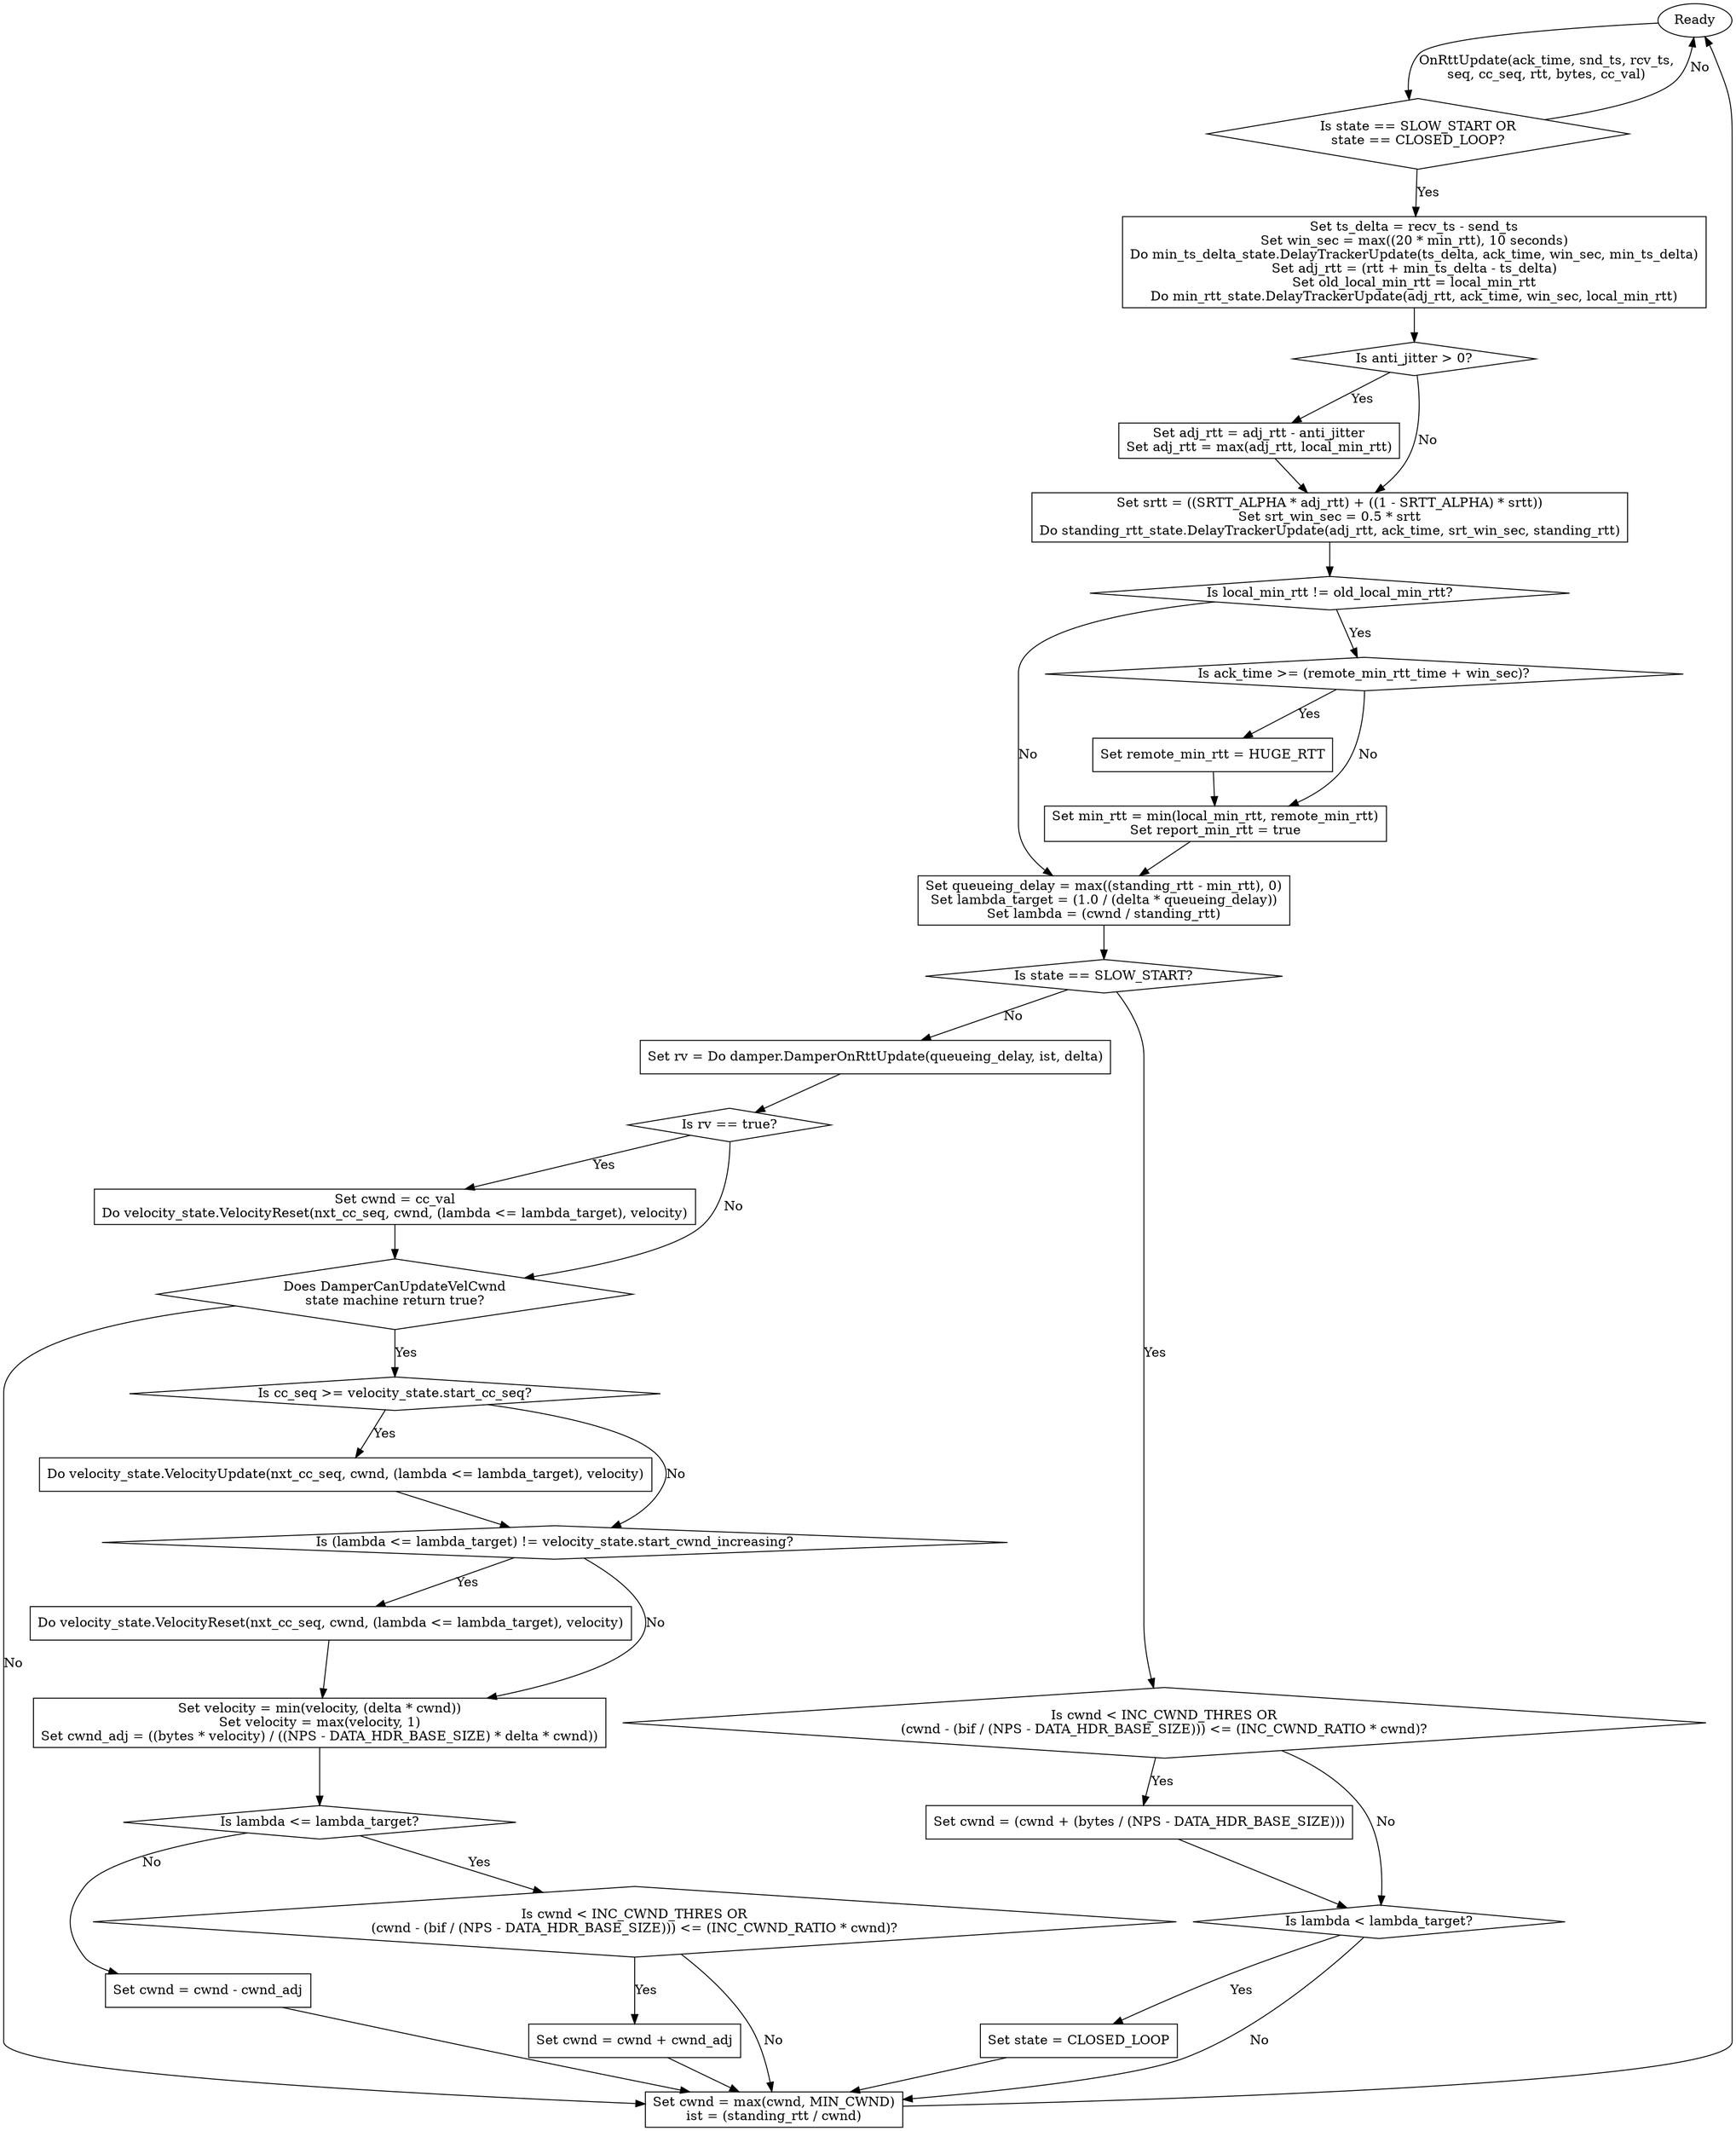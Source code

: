 digraph sliq_copa3_onrttupdate {
    redy [ shape = ellipse, label = "Ready" ];
    blk1 [ shape = box,     label = "Set ts_delta = recv_ts - send_ts\nSet win_sec = max((20 * min_rtt), 10 seconds)\nDo min_ts_delta_state.DelayTrackerUpdate(ts_delta, ack_time, win_sec, min_ts_delta)\nSet adj_rtt = (rtt + min_ts_delta - ts_delta)\nSet old_local_min_rtt = local_min_rtt\nDo min_rtt_state.DelayTrackerUpdate(adj_rtt, ack_time, win_sec, local_min_rtt)" ];
    blk2 [ shape = box,     label = "Set adj_rtt = adj_rtt - anti_jitter\nSet adj_rtt = max(adj_rtt, local_min_rtt)" ];
    blk3 [ shape = box,     label = "Set srtt = ((SRTT_ALPHA * adj_rtt) + ((1 - SRTT_ALPHA) * srtt))\nSet srt_win_sec = 0.5 * srtt\nDo standing_rtt_state.DelayTrackerUpdate(adj_rtt, ack_time, srt_win_sec, standing_rtt)" ];
    blk4 [ shape = box,     label = "Set remote_min_rtt = HUGE_RTT" ];
    blk5 [ shape = box,     label = "Set min_rtt = min(local_min_rtt, remote_min_rtt)\nSet report_min_rtt = true" ];
    blk6 [ shape = box,     label = "Set queueing_delay = max((standing_rtt - min_rtt), 0)\nSet lambda_target = (1.0 / (delta * queueing_delay))\nSet lambda = (cwnd / standing_rtt)" ];
    blk7 [ shape = box,     label = "Set cwnd = (cwnd + (bytes / (NPS - DATA_HDR_BASE_SIZE)))" ];
    blk8 [ shape = box,     label = "Set state = CLOSED_LOOP" ];
    blk9 [ shape = box,     label = "Set rv = Do damper.DamperOnRttUpdate(queueing_delay, ist, delta)" ];
    blk10 [ shape = box,     label = "Set cwnd = cc_val\nDo velocity_state.VelocityReset(nxt_cc_seq, cwnd, (lambda <= lambda_target), velocity)" ];
    blk11 [ shape = box,     label = "Do velocity_state.VelocityUpdate(nxt_cc_seq, cwnd, (lambda <= lambda_target), velocity)" ];
    blk12 [ shape = box,     label = "Do velocity_state.VelocityReset(nxt_cc_seq, cwnd, (lambda <= lambda_target), velocity)\n" ];
    blk13 [ shape = box,     label = "Set velocity = min(velocity, (delta * cwnd))\nSet velocity = max(velocity, 1)\nSet cwnd_adj = ((bytes * velocity) / ((NPS - DATA_HDR_BASE_SIZE) * delta * cwnd))" ];
    blk14 [ shape = box,     label = "Set cwnd = cwnd + cwnd_adj" ];
    blk15 [ shape = box,     label = "Set cwnd = cwnd - cwnd_adj" ];
    blk16 [ shape = box,     label = "Set cwnd = max(cwnd, MIN_CWND)\nist = (standing_rtt / cwnd)\n" ];
    dsc1 [ shape = diamond, label = "Is state == SLOW_START OR\nstate == CLOSED_LOOP?" ];
    dsc2 [ shape = diamond, label = "Is anti_jitter > 0?" ];
    dsc3 [ shape = diamond, label = "Is local_min_rtt != old_local_min_rtt?" ];
    dsc4 [ shape = diamond, label = "Is ack_time >= (remote_min_rtt_time + win_sec)?" ];
    dsc5 [ shape = diamond, label = "Is state == SLOW_START?" ];
    dsc6 [ shape = diamond, label = "Is cwnd < INC_CWND_THRES OR\n(cwnd - (bif / (NPS - DATA_HDR_BASE_SIZE))) <= (INC_CWND_RATIO * cwnd)?" ];
    dsc7 [ shape = diamond, label = "Is lambda < lambda_target?" ];
    dsc8 [ shape = diamond, label = "Is rv == true?" ];
    dsc9 [ shape = diamond, label = "Does DamperCanUpdateVelCwnd\nstate machine return true?" ];
    dsc10 [ shape = diamond, label = "Is cc_seq >= velocity_state.start_cc_seq?" ];
    dsc11 [ shape = diamond, label = "Is (lambda <= lambda_target) != velocity_state.start_cwnd_increasing?" ];
    dsc12 [ shape = diamond, label = "Is lambda <= lambda_target?" ];
    dsc13 [ shape = diamond, label = "Is cwnd < INC_CWND_THRES OR\n(cwnd - (bif / (NPS - DATA_HDR_BASE_SIZE))) <= (INC_CWND_RATIO * cwnd)?" ];

    redy -> dsc1 [ label = "OnRttUpdate(ack_time, snd_ts, rcv_ts,\nseq, cc_seq, rtt, bytes, cc_val)" ];
    dsc1 -> blk1 [ label = "Yes" ];
    dsc1 -> redy [ label = "No" ];
    blk1 -> dsc2;
    dsc2 -> blk2 [ label = "Yes" ];
    dsc2 -> blk3 [ label = "No" ];
    blk2 -> blk3;
    blk3 -> dsc3
    dsc3 -> dsc4 [ label = "Yes" ];
    dsc3 -> blk6 [ label = "No" ];
    dsc4 -> blk4 [ label = "Yes" ];
    dsc4 -> blk5 [ label = "No" ];
    blk4 -> blk5;
    blk5 -> blk6;
    blk6 -> dsc5;
    dsc5 -> dsc6 [ label = "Yes" ];
    dsc5 -> blk9 [ label = "No" ];
    dsc6 -> blk7 [ label = "Yes" ];
    dsc6 -> dsc7 [ label = "No" ];
    blk7 -> dsc7;
    dsc7 -> blk8 [ label = "Yes" ];
    dsc7 -> blk16 [ label = "No" ];
    blk8 -> blk16;
    blk9 -> dsc8;
    dsc8 -> blk10 [ label = "Yes" ];
    dsc8 -> dsc9 [ label = "No" ];
    blk10 -> dsc9;
    dsc9 -> dsc10 [ label = "Yes" ];
    dsc9 -> blk16 [ label = "No" ];
    dsc10 -> blk11 [ label = "Yes" ];
    dsc10 -> dsc11 [ label = "No" ];
    blk11 -> dsc11;
    dsc11 -> blk12 [ label = "Yes" ];
    dsc11 -> blk13 [ label = "No" ];
    blk12 -> blk13;
    blk13 -> dsc12;
    dsc12 -> dsc13 [ label = "Yes" ];
    dsc12 -> blk15 [ label = "No" ];
    dsc13 -> blk14 [ label = "Yes" ];
    dsc13 -> blk16 [ label = "No" ];
    blk14 -> blk16;
    blk15 -> blk16;
    blk16 -> redy;
}
